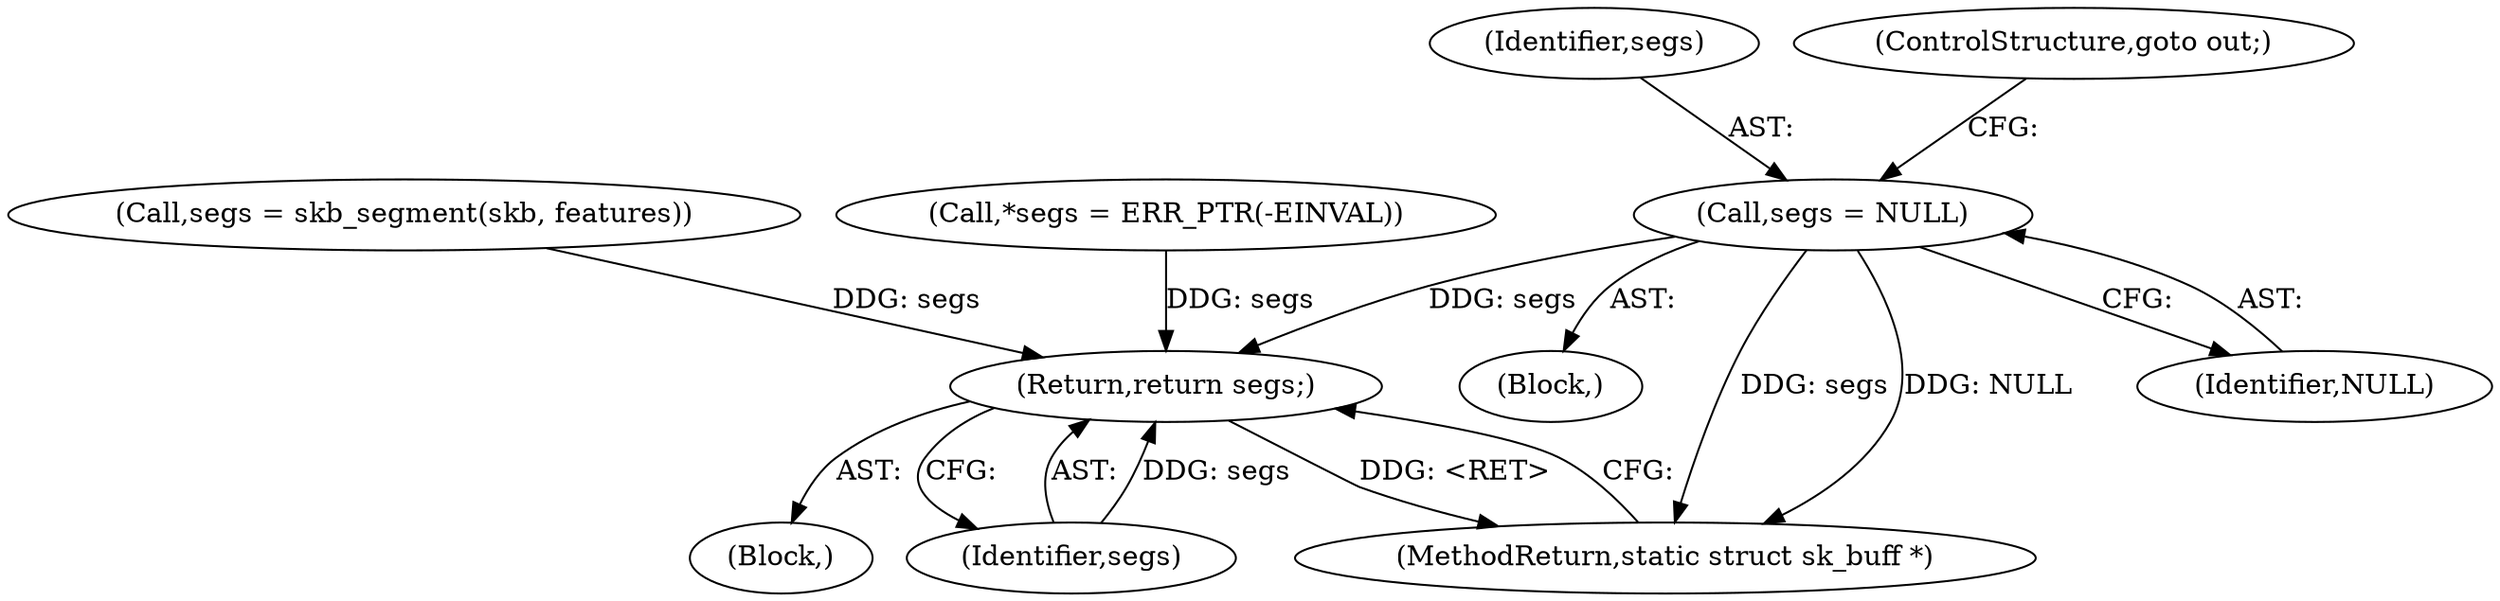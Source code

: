 digraph "0_linux_87c48fa3b4630905f98268dde838ee43626a060c_3@pointer" {
"1000181" [label="(Call,segs = NULL)"];
"1000310" [label="(Return,return segs;)"];
"1000304" [label="(Call,segs = skb_segment(skb, features))"];
"1000110" [label="(Call,*segs = ERR_PTR(-EINVAL))"];
"1000182" [label="(Identifier,segs)"];
"1000184" [label="(ControlStructure,goto out;)"];
"1000108" [label="(Block,)"];
"1000311" [label="(Identifier,segs)"];
"1000149" [label="(Block,)"];
"1000312" [label="(MethodReturn,static struct sk_buff *)"];
"1000310" [label="(Return,return segs;)"];
"1000181" [label="(Call,segs = NULL)"];
"1000183" [label="(Identifier,NULL)"];
"1000181" -> "1000149"  [label="AST: "];
"1000181" -> "1000183"  [label="CFG: "];
"1000182" -> "1000181"  [label="AST: "];
"1000183" -> "1000181"  [label="AST: "];
"1000184" -> "1000181"  [label="CFG: "];
"1000181" -> "1000312"  [label="DDG: segs"];
"1000181" -> "1000312"  [label="DDG: NULL"];
"1000181" -> "1000310"  [label="DDG: segs"];
"1000310" -> "1000108"  [label="AST: "];
"1000310" -> "1000311"  [label="CFG: "];
"1000311" -> "1000310"  [label="AST: "];
"1000312" -> "1000310"  [label="CFG: "];
"1000310" -> "1000312"  [label="DDG: <RET>"];
"1000311" -> "1000310"  [label="DDG: segs"];
"1000304" -> "1000310"  [label="DDG: segs"];
"1000110" -> "1000310"  [label="DDG: segs"];
}
